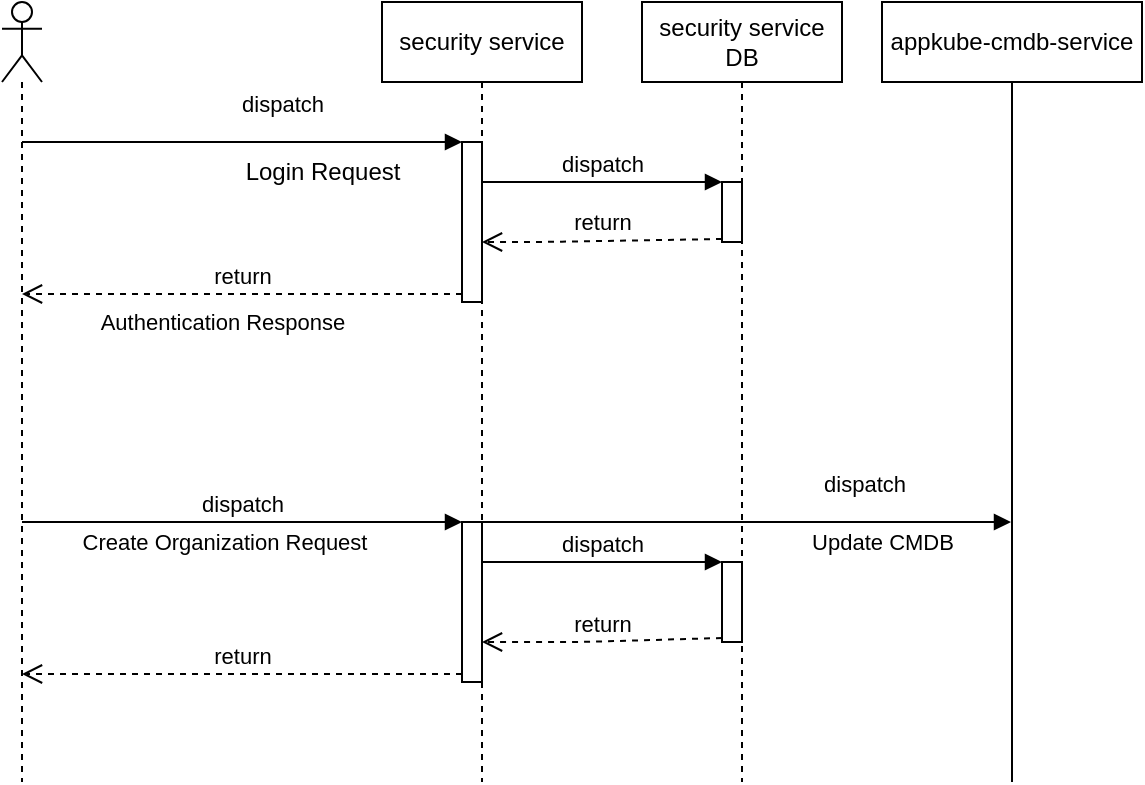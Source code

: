 <mxfile>
    <diagram id="3tGo-2ero8lKGBgUv5UY" name="Page-1">
        <mxGraphModel dx="821" dy="467" grid="1" gridSize="10" guides="1" tooltips="1" connect="1" arrows="1" fold="1" page="1" pageScale="1" pageWidth="850" pageHeight="1100" math="0" shadow="0">
            <root>
                <mxCell id="0"/>
                <mxCell id="1" parent="0"/>
                <mxCell id="2" value="security service" style="shape=umlLifeline;perimeter=lifelinePerimeter;whiteSpace=wrap;html=1;container=1;collapsible=0;recursiveResize=0;outlineConnect=0;" vertex="1" parent="1">
                    <mxGeometry x="310" y="90" width="100" height="390" as="geometry"/>
                </mxCell>
                <mxCell id="15" value="" style="html=1;points=[];perimeter=orthogonalPerimeter;" vertex="1" parent="2">
                    <mxGeometry x="40" y="70" width="10" height="80" as="geometry"/>
                </mxCell>
                <mxCell id="23" value="" style="html=1;points=[];perimeter=orthogonalPerimeter;" vertex="1" parent="2">
                    <mxGeometry x="40" y="260" width="10" height="80" as="geometry"/>
                </mxCell>
                <mxCell id="3" value="appkube-cmdb-service" style="shape=umlLifeline;perimeter=lifelinePerimeter;whiteSpace=wrap;html=1;container=1;collapsible=0;recursiveResize=0;outlineConnect=0;lifelineDashed=0;" vertex="1" parent="1">
                    <mxGeometry x="560" y="90" width="130" height="390" as="geometry"/>
                </mxCell>
                <mxCell id="4" value="" style="shape=umlLifeline;participant=umlActor;perimeter=lifelinePerimeter;whiteSpace=wrap;html=1;container=1;collapsible=0;recursiveResize=0;verticalAlign=top;spacingTop=36;outlineConnect=0;" vertex="1" parent="1">
                    <mxGeometry x="120" y="90" width="20" height="390" as="geometry"/>
                </mxCell>
                <mxCell id="14" value="security service DB" style="shape=umlLifeline;perimeter=lifelinePerimeter;whiteSpace=wrap;html=1;container=1;collapsible=0;recursiveResize=0;outlineConnect=0;" vertex="1" parent="1">
                    <mxGeometry x="440" y="90" width="100" height="390" as="geometry"/>
                </mxCell>
                <mxCell id="27" value="" style="html=1;points=[];perimeter=orthogonalPerimeter;" vertex="1" parent="14">
                    <mxGeometry x="40" y="90" width="10" height="30" as="geometry"/>
                </mxCell>
                <mxCell id="30" value="" style="html=1;points=[];perimeter=orthogonalPerimeter;" vertex="1" parent="14">
                    <mxGeometry x="40" y="280" width="10" height="40" as="geometry"/>
                </mxCell>
                <mxCell id="16" value="dispatch" style="html=1;verticalAlign=bottom;endArrow=block;entryX=0;entryY=0;" edge="1" target="15" parent="1" source="4">
                    <mxGeometry x="0.184" y="10" relative="1" as="geometry">
                        <mxPoint x="280" y="160" as="sourcePoint"/>
                        <mxPoint as="offset"/>
                    </mxGeometry>
                </mxCell>
                <mxCell id="17" value="return" style="html=1;verticalAlign=bottom;endArrow=open;dashed=1;endSize=8;exitX=0;exitY=0.95;" edge="1" source="15" parent="1" target="4">
                    <mxGeometry x="-0.002" relative="1" as="geometry">
                        <mxPoint x="280" y="236" as="targetPoint"/>
                        <Array as="points">
                            <mxPoint x="220" y="236"/>
                        </Array>
                        <mxPoint as="offset"/>
                    </mxGeometry>
                </mxCell>
                <mxCell id="19" value="Authentication Response" style="edgeLabel;html=1;align=center;verticalAlign=middle;resizable=0;points=[];" vertex="1" connectable="0" parent="17">
                    <mxGeometry x="-0.51" y="2" relative="1" as="geometry">
                        <mxPoint x="-66" y="12" as="offset"/>
                    </mxGeometry>
                </mxCell>
                <mxCell id="18" value="Login Request" style="text;html=1;align=center;verticalAlign=middle;resizable=0;points=[];autosize=1;strokeColor=none;fillColor=none;" vertex="1" parent="1">
                    <mxGeometry x="230" y="160" width="100" height="30" as="geometry"/>
                </mxCell>
                <mxCell id="25" value="return" style="html=1;verticalAlign=bottom;endArrow=open;dashed=1;endSize=8;exitX=0;exitY=0.95;" edge="1" source="23" parent="1" target="4">
                    <mxGeometry relative="1" as="geometry">
                        <mxPoint x="280" y="406" as="targetPoint"/>
                    </mxGeometry>
                </mxCell>
                <mxCell id="24" value="dispatch" style="html=1;verticalAlign=bottom;endArrow=block;entryX=0;entryY=0;" edge="1" target="23" parent="1" source="4">
                    <mxGeometry relative="1" as="geometry">
                        <mxPoint x="280" y="330" as="sourcePoint"/>
                        <Array as="points">
                            <mxPoint x="180" y="350"/>
                        </Array>
                    </mxGeometry>
                </mxCell>
                <mxCell id="26" value="Create Organization Request" style="edgeLabel;html=1;align=center;verticalAlign=middle;resizable=0;points=[];" vertex="1" connectable="0" parent="24">
                    <mxGeometry x="0.592" y="-1" relative="1" as="geometry">
                        <mxPoint x="-74" y="9" as="offset"/>
                    </mxGeometry>
                </mxCell>
                <mxCell id="28" value="dispatch" style="html=1;verticalAlign=bottom;endArrow=block;entryX=0;entryY=0;" edge="1" target="27" parent="1" source="2">
                    <mxGeometry relative="1" as="geometry">
                        <mxPoint x="410" y="160" as="sourcePoint"/>
                        <Array as="points">
                            <mxPoint x="410" y="180"/>
                        </Array>
                    </mxGeometry>
                </mxCell>
                <mxCell id="29" value="return" style="html=1;verticalAlign=bottom;endArrow=open;dashed=1;endSize=8;exitX=0;exitY=0.95;" edge="1" source="27" parent="1" target="2">
                    <mxGeometry relative="1" as="geometry">
                        <mxPoint x="410" y="236" as="targetPoint"/>
                        <Array as="points">
                            <mxPoint x="390" y="210"/>
                        </Array>
                    </mxGeometry>
                </mxCell>
                <mxCell id="31" value="dispatch" style="html=1;verticalAlign=bottom;endArrow=block;entryX=0;entryY=0;" edge="1" target="30" parent="1" source="2">
                    <mxGeometry relative="1" as="geometry">
                        <mxPoint x="410" y="350" as="sourcePoint"/>
                        <Array as="points">
                            <mxPoint x="400" y="370"/>
                        </Array>
                    </mxGeometry>
                </mxCell>
                <mxCell id="32" value="return" style="html=1;verticalAlign=bottom;endArrow=open;dashed=1;endSize=8;exitX=0;exitY=0.95;" edge="1" source="30" parent="1" target="2">
                    <mxGeometry relative="1" as="geometry">
                        <mxPoint x="410" y="426" as="targetPoint"/>
                        <Array as="points">
                            <mxPoint x="410" y="410"/>
                        </Array>
                    </mxGeometry>
                </mxCell>
                <mxCell id="33" value="dispatch" style="html=1;verticalAlign=bottom;endArrow=block;" edge="1" parent="1" source="2" target="3">
                    <mxGeometry x="0.438" y="10" width="80" relative="1" as="geometry">
                        <mxPoint x="380" y="300" as="sourcePoint"/>
                        <mxPoint x="460" y="300" as="targetPoint"/>
                        <Array as="points">
                            <mxPoint x="410" y="350"/>
                        </Array>
                        <mxPoint x="1" as="offset"/>
                    </mxGeometry>
                </mxCell>
                <mxCell id="34" value="Update CMDB" style="edgeLabel;html=1;align=center;verticalAlign=middle;resizable=0;points=[];" vertex="1" connectable="0" parent="33">
                    <mxGeometry x="0.302" y="-3" relative="1" as="geometry">
                        <mxPoint x="28" y="7" as="offset"/>
                    </mxGeometry>
                </mxCell>
            </root>
        </mxGraphModel>
    </diagram>
</mxfile>
